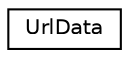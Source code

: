 digraph "Graphical Class Hierarchy"
{
 // LATEX_PDF_SIZE
  edge [fontname="Helvetica",fontsize="10",labelfontname="Helvetica",labelfontsize="10"];
  node [fontname="Helvetica",fontsize="10",shape=record];
  rankdir="LR";
  Node0 [label="UrlData",height=0.2,width=0.4,color="black", fillcolor="white", style="filled",URL="$struct_url_data.html",tooltip=" "];
}
